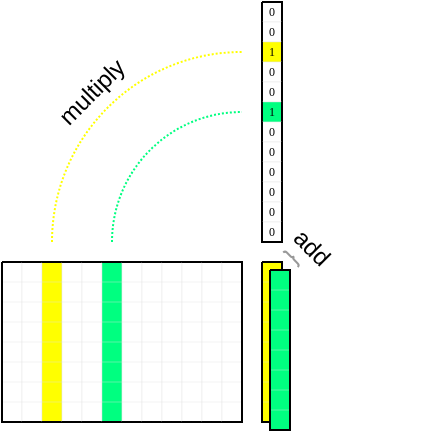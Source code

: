 <mxfile version="20.7.4" type="device"><diagram id="JBdeurrs44TD2HHQW_Eo" name="Page-1"><mxGraphModel dx="574" dy="288" grid="1" gridSize="10" guides="1" tooltips="1" connect="1" arrows="1" fold="1" page="1" pageScale="1" pageWidth="850" pageHeight="1100" math="0" shadow="0"><root><mxCell id="0"/><mxCell id="1" parent="0"/><mxCell id="ToS4yneWG1FBPRGioZGh-2" value="" style="verticalLabelPosition=bottom;verticalAlign=top;html=1;shape=mxgraph.basic.patternFillRect;fillStyle=grid;step=10;fillStrokeWidth=0.2;fillStrokeColor=#dddddd;top=1;bottom=0;fillColor=#FFFFFF;" parent="1" vertex="1"><mxGeometry x="380" y="200" width="10" height="10" as="geometry"/></mxCell><mxCell id="ToS4yneWG1FBPRGioZGh-3" value="" style="verticalLabelPosition=bottom;verticalAlign=top;html=1;shape=mxgraph.basic.patternFillRect;fillStyle=grid;step=10;fillStrokeWidth=0.2;fillStrokeColor=#dddddd;fillColor=#FFFFFF;top=1;right=0;left=1;bottom=1;" parent="1" vertex="1"><mxGeometry x="250" y="330" width="10" height="80" as="geometry"/></mxCell><mxCell id="ToS4yneWG1FBPRGioZGh-39" value="" style="verticalLabelPosition=bottom;verticalAlign=top;html=1;shape=mxgraph.basic.arc;startAngle=0.75;endAngle=0;fontSize=6;strokeColor=#FFFF00;fillColor=none;dashed=1;dashPattern=1 1;" parent="1" vertex="1"><mxGeometry x="275" y="225" width="190" height="190" as="geometry"/></mxCell><mxCell id="ToS4yneWG1FBPRGioZGh-42" value="" style="verticalLabelPosition=bottom;verticalAlign=top;html=1;shape=mxgraph.basic.arc;startAngle=0.75;endAngle=0;fontSize=6;strokeColor=#00FF80;fillColor=#00FF80;dashed=1;dashPattern=1 1;" parent="1" vertex="1"><mxGeometry x="305" y="255" width="130" height="130" as="geometry"/></mxCell><mxCell id="ToS4yneWG1FBPRGioZGh-50" value="" style="verticalLabelPosition=bottom;verticalAlign=top;html=1;shape=mxgraph.basic.patternFillRect;fillStyle=grid;step=10;fillStrokeWidth=0.2;fillStrokeColor=#dddddd;fillColor=#FFFF00;" parent="1" vertex="1"><mxGeometry x="380" y="330" width="10" height="80" as="geometry"/></mxCell><mxCell id="ToS4yneWG1FBPRGioZGh-53" value="" style="verticalLabelPosition=bottom;verticalAlign=top;html=1;shape=mxgraph.basic.patternFillRect;fillStyle=grid;step=10;fillStrokeWidth=0.2;fillStrokeColor=#dddddd;fillColor=#00FF80;" parent="1" vertex="1"><mxGeometry x="384" y="334" width="10" height="80" as="geometry"/></mxCell><mxCell id="ToS4yneWG1FBPRGioZGh-66" value="" style="verticalLabelPosition=bottom;verticalAlign=top;html=1;shape=mxgraph.basic.patternFillRect;fillStyle=grid;step=10;fillStrokeWidth=0.2;fillStrokeColor=#dddddd;fillColor=#FFFFFF;top=1;right=0;left=0;bottom=1;" parent="1" vertex="1"><mxGeometry x="260" y="330" width="10" height="80" as="geometry"/></mxCell><mxCell id="ToS4yneWG1FBPRGioZGh-67" value="" style="verticalLabelPosition=bottom;verticalAlign=top;html=1;shape=mxgraph.basic.patternFillRect;fillStyle=grid;step=10;fillStrokeWidth=0.2;fillStrokeColor=#dddddd;fillColor=#FFFF00;top=1;right=0;left=0;bottom=1;" parent="1" vertex="1"><mxGeometry x="270" y="330" width="10" height="80" as="geometry"/></mxCell><mxCell id="ToS4yneWG1FBPRGioZGh-68" value="" style="verticalLabelPosition=bottom;verticalAlign=top;html=1;shape=mxgraph.basic.patternFillRect;fillStyle=grid;step=10;fillStrokeWidth=0.2;fillStrokeColor=#dddddd;fillColor=#FFFFFF;top=1;right=0;left=0;bottom=1;" parent="1" vertex="1"><mxGeometry x="280" y="330" width="10" height="80" as="geometry"/></mxCell><mxCell id="ToS4yneWG1FBPRGioZGh-69" value="" style="verticalLabelPosition=bottom;verticalAlign=top;html=1;shape=mxgraph.basic.patternFillRect;fillStyle=grid;step=10;fillStrokeWidth=0.2;fillStrokeColor=#dddddd;fillColor=#FFFFFF;top=1;right=0;left=0;bottom=1;" parent="1" vertex="1"><mxGeometry x="290" y="330" width="10" height="80" as="geometry"/></mxCell><mxCell id="ToS4yneWG1FBPRGioZGh-70" value="" style="verticalLabelPosition=bottom;verticalAlign=top;html=1;shape=mxgraph.basic.patternFillRect;fillStyle=grid;step=10;fillStrokeWidth=0.2;fillStrokeColor=#dddddd;fillColor=#00FF80;top=1;right=0;left=0;bottom=1;" parent="1" vertex="1"><mxGeometry x="300" y="330" width="10" height="80" as="geometry"/></mxCell><mxCell id="ToS4yneWG1FBPRGioZGh-71" value="" style="verticalLabelPosition=bottom;verticalAlign=top;html=1;shape=mxgraph.basic.patternFillRect;fillStyle=grid;step=10;fillStrokeWidth=0.2;fillStrokeColor=#dddddd;fillColor=#FFFFFF;top=1;right=0;left=0;bottom=1;" parent="1" vertex="1"><mxGeometry x="310" y="330" width="10" height="80" as="geometry"/></mxCell><mxCell id="ToS4yneWG1FBPRGioZGh-72" value="" style="verticalLabelPosition=bottom;verticalAlign=top;html=1;shape=mxgraph.basic.patternFillRect;fillStyle=grid;step=10;fillStrokeWidth=0.2;fillStrokeColor=#dddddd;fillColor=#FFFFFF;top=1;right=0;left=0;bottom=1;" parent="1" vertex="1"><mxGeometry x="320" y="330" width="10" height="80" as="geometry"/></mxCell><mxCell id="ToS4yneWG1FBPRGioZGh-73" value="" style="verticalLabelPosition=bottom;verticalAlign=top;html=1;shape=mxgraph.basic.patternFillRect;fillStyle=grid;step=10;fillStrokeWidth=0.2;fillStrokeColor=#dddddd;fillColor=#FFFFFF;top=1;right=0;left=0;bottom=1;" parent="1" vertex="1"><mxGeometry x="330" y="330" width="10" height="80" as="geometry"/></mxCell><mxCell id="ToS4yneWG1FBPRGioZGh-74" value="" style="verticalLabelPosition=bottom;verticalAlign=top;html=1;shape=mxgraph.basic.patternFillRect;fillStyle=grid;step=10;fillStrokeWidth=0.2;fillStrokeColor=#dddddd;fillColor=#FFFFFF;top=1;right=0;left=0;bottom=1;" parent="1" vertex="1"><mxGeometry x="340" y="330" width="10" height="80" as="geometry"/></mxCell><mxCell id="ToS4yneWG1FBPRGioZGh-75" value="" style="verticalLabelPosition=bottom;verticalAlign=top;html=1;shape=mxgraph.basic.patternFillRect;fillStyle=grid;step=10;fillStrokeWidth=0.2;fillStrokeColor=#dddddd;fillColor=#FFFFFF;top=1;right=0;left=0;bottom=1;" parent="1" vertex="1"><mxGeometry x="350" y="330" width="10" height="80" as="geometry"/></mxCell><mxCell id="ToS4yneWG1FBPRGioZGh-76" value="" style="verticalLabelPosition=bottom;verticalAlign=top;html=1;shape=mxgraph.basic.patternFillRect;fillStyle=grid;step=10;fillStrokeWidth=0.2;fillStrokeColor=#dddddd;fillColor=#FFFFFF;top=1;right=1;left=0;bottom=1;" parent="1" vertex="1"><mxGeometry x="360" y="330" width="10" height="80" as="geometry"/></mxCell><mxCell id="ToS4yneWG1FBPRGioZGh-79" value="" style="verticalLabelPosition=bottom;verticalAlign=top;html=1;shape=mxgraph.basic.patternFillRect;fillStyle=grid;step=10;fillStrokeWidth=0.2;fillStrokeColor=#dddddd;top=0;bottom=0;fillColor=#FFFFFF;" parent="1" vertex="1"><mxGeometry x="380" y="210" width="10" height="10" as="geometry"/></mxCell><mxCell id="ToS4yneWG1FBPRGioZGh-80" value="" style="verticalLabelPosition=bottom;verticalAlign=top;html=1;shape=mxgraph.basic.patternFillRect;fillStyle=grid;step=10;fillStrokeWidth=0.2;fillStrokeColor=#dddddd;top=0;bottom=0;fillColor=#FFFF00;" parent="1" vertex="1"><mxGeometry x="380" y="220" width="10" height="10" as="geometry"/></mxCell><mxCell id="ToS4yneWG1FBPRGioZGh-81" value="" style="verticalLabelPosition=bottom;verticalAlign=top;html=1;shape=mxgraph.basic.patternFillRect;fillStyle=grid;step=10;fillStrokeWidth=0.2;fillStrokeColor=#dddddd;top=0;bottom=0;fillColor=#FFFFFF;" parent="1" vertex="1"><mxGeometry x="380" y="230" width="10" height="10" as="geometry"/></mxCell><mxCell id="ToS4yneWG1FBPRGioZGh-82" value="" style="verticalLabelPosition=bottom;verticalAlign=top;html=1;shape=mxgraph.basic.patternFillRect;fillStyle=grid;step=10;fillStrokeWidth=0.2;fillStrokeColor=#dddddd;top=0;bottom=0;fillColor=#FFFFFF;" parent="1" vertex="1"><mxGeometry x="380" y="240" width="10" height="10" as="geometry"/></mxCell><mxCell id="ToS4yneWG1FBPRGioZGh-83" value="" style="verticalLabelPosition=bottom;verticalAlign=top;html=1;shape=mxgraph.basic.patternFillRect;fillStyle=grid;step=10;fillStrokeWidth=0.2;fillStrokeColor=#dddddd;top=0;bottom=0;fillColor=#00FF80;" parent="1" vertex="1"><mxGeometry x="380" y="250" width="10" height="10" as="geometry"/></mxCell><mxCell id="ToS4yneWG1FBPRGioZGh-84" value="" style="verticalLabelPosition=bottom;verticalAlign=top;html=1;shape=mxgraph.basic.patternFillRect;fillStyle=grid;step=10;fillStrokeWidth=0.2;fillStrokeColor=#dddddd;top=0;bottom=0;fillColor=#FFFFFF;" parent="1" vertex="1"><mxGeometry x="380" y="260" width="10" height="10" as="geometry"/></mxCell><mxCell id="ToS4yneWG1FBPRGioZGh-85" value="" style="verticalLabelPosition=bottom;verticalAlign=top;html=1;shape=mxgraph.basic.patternFillRect;fillStyle=grid;step=10;fillStrokeWidth=0.2;fillStrokeColor=#dddddd;top=0;bottom=0;fillColor=#FFFFFF;" parent="1" vertex="1"><mxGeometry x="380" y="270" width="10" height="10" as="geometry"/></mxCell><mxCell id="ToS4yneWG1FBPRGioZGh-86" value="" style="verticalLabelPosition=bottom;verticalAlign=top;html=1;shape=mxgraph.basic.patternFillRect;fillStyle=grid;step=10;fillStrokeWidth=0.2;fillStrokeColor=#dddddd;top=0;bottom=0;fillColor=#FFFFFF;" parent="1" vertex="1"><mxGeometry x="380" y="280" width="10" height="10" as="geometry"/></mxCell><mxCell id="ToS4yneWG1FBPRGioZGh-87" value="" style="verticalLabelPosition=bottom;verticalAlign=top;html=1;shape=mxgraph.basic.patternFillRect;fillStyle=grid;step=10;fillStrokeWidth=0.2;fillStrokeColor=#dddddd;top=0;bottom=0;fillColor=#FFFFFF;" parent="1" vertex="1"><mxGeometry x="380" y="290" width="10" height="10" as="geometry"/></mxCell><mxCell id="ToS4yneWG1FBPRGioZGh-88" value="" style="verticalLabelPosition=bottom;verticalAlign=top;html=1;shape=mxgraph.basic.patternFillRect;fillStyle=grid;step=10;fillStrokeWidth=0.2;fillStrokeColor=#dddddd;top=0;bottom=0;fillColor=#FFFFFF;" parent="1" vertex="1"><mxGeometry x="380" y="300" width="10" height="10" as="geometry"/></mxCell><mxCell id="ToS4yneWG1FBPRGioZGh-89" value="" style="verticalLabelPosition=bottom;verticalAlign=top;html=1;shape=mxgraph.basic.patternFillRect;fillStyle=grid;step=10;fillStrokeWidth=0.2;fillStrokeColor=#dddddd;top=0;bottom=1;fillColor=#FFFFFF;" parent="1" vertex="1"><mxGeometry x="380" y="310" width="10" height="10" as="geometry"/></mxCell><mxCell id="ToS4yneWG1FBPRGioZGh-92" value="" style="verticalLabelPosition=bottom;shadow=0;dashed=0;align=center;html=1;verticalAlign=top;strokeWidth=1;shape=mxgraph.mockup.markup.curlyBrace;strokeColor=#999999;sketch=0;fontSize=6;fillColor=#FF0080;gradientColor=none;rotation=45;" parent="1" vertex="1"><mxGeometry x="390" y="318" width="10.29" height="20" as="geometry"/></mxCell><mxCell id="ToS4yneWG1FBPRGioZGh-94" value="0" style="text;align=center;verticalAlign=middle;resizable=0;points=[];autosize=1;strokeColor=none;fontSize=6;fontFamily=Verdana;" parent="1" vertex="1"><mxGeometry x="375" y="200" width="20" height="10" as="geometry"/></mxCell><mxCell id="ToS4yneWG1FBPRGioZGh-95" value="0" style="text;align=center;verticalAlign=middle;resizable=0;points=[];autosize=1;strokeColor=none;fontSize=6;fontFamily=Verdana;" parent="1" vertex="1"><mxGeometry x="375" y="210" width="20" height="10" as="geometry"/></mxCell><mxCell id="ToS4yneWG1FBPRGioZGh-96" value="0" style="text;align=center;verticalAlign=middle;resizable=0;points=[];autosize=1;strokeColor=none;fontSize=6;fontFamily=Verdana;" parent="1" vertex="1"><mxGeometry x="375" y="230" width="20" height="10" as="geometry"/></mxCell><mxCell id="ToS4yneWG1FBPRGioZGh-97" value="0" style="text;align=center;verticalAlign=middle;resizable=0;points=[];autosize=1;strokeColor=none;fontSize=6;fontFamily=Verdana;" parent="1" vertex="1"><mxGeometry x="375" y="240" width="20" height="10" as="geometry"/></mxCell><mxCell id="ToS4yneWG1FBPRGioZGh-98" value="0" style="text;align=center;verticalAlign=middle;resizable=0;points=[];autosize=1;strokeColor=none;fontSize=6;fontFamily=Verdana;" parent="1" vertex="1"><mxGeometry x="375" y="260" width="20" height="10" as="geometry"/></mxCell><mxCell id="ToS4yneWG1FBPRGioZGh-99" value="0" style="text;align=center;verticalAlign=middle;resizable=0;points=[];autosize=1;strokeColor=none;fontSize=6;fontFamily=Verdana;" parent="1" vertex="1"><mxGeometry x="375" y="270" width="20" height="10" as="geometry"/></mxCell><mxCell id="ToS4yneWG1FBPRGioZGh-100" value="0" style="text;align=center;verticalAlign=middle;resizable=0;points=[];autosize=1;strokeColor=none;fontSize=6;fontFamily=Verdana;" parent="1" vertex="1"><mxGeometry x="375" y="280" width="20" height="10" as="geometry"/></mxCell><mxCell id="ToS4yneWG1FBPRGioZGh-101" value="0" style="text;align=center;verticalAlign=middle;resizable=0;points=[];autosize=1;strokeColor=none;fontSize=6;fontFamily=Verdana;" parent="1" vertex="1"><mxGeometry x="375" y="290" width="20" height="10" as="geometry"/></mxCell><mxCell id="ToS4yneWG1FBPRGioZGh-102" value="0" style="text;align=center;verticalAlign=middle;resizable=0;points=[];autosize=1;strokeColor=none;fontSize=6;fontFamily=Verdana;" parent="1" vertex="1"><mxGeometry x="375" y="300" width="20" height="10" as="geometry"/></mxCell><mxCell id="ToS4yneWG1FBPRGioZGh-103" value="0" style="text;align=center;verticalAlign=middle;resizable=0;points=[];autosize=1;strokeColor=none;fontSize=6;fontFamily=Verdana;" parent="1" vertex="1"><mxGeometry x="375" y="310" width="20" height="10" as="geometry"/></mxCell><mxCell id="ToS4yneWG1FBPRGioZGh-104" value="1" style="text;align=center;verticalAlign=middle;resizable=0;points=[];autosize=1;strokeColor=none;fontSize=6;fontFamily=Verdana;" parent="1" vertex="1"><mxGeometry x="375" y="220" width="20" height="10" as="geometry"/></mxCell><mxCell id="ToS4yneWG1FBPRGioZGh-106" value="1" style="text;align=center;verticalAlign=middle;resizable=0;points=[];autosize=1;strokeColor=none;fontSize=6;fontFamily=Verdana;" parent="1" vertex="1"><mxGeometry x="375" y="250" width="20" height="10" as="geometry"/></mxCell><mxCell id="jmGVuZ-q29vq6VcW9Bnc-1" value="add" style="text;html=1;strokeColor=none;fillColor=none;align=center;verticalAlign=middle;whiteSpace=wrap;rounded=0;rotation=45;" vertex="1" parent="1"><mxGeometry x="375" y="308" width="60" height="30" as="geometry"/></mxCell><mxCell id="jmGVuZ-q29vq6VcW9Bnc-2" value="multiply" style="text;html=1;strokeColor=none;fillColor=none;align=center;verticalAlign=middle;whiteSpace=wrap;rounded=0;rotation=-45;" vertex="1" parent="1"><mxGeometry x="265" y="230" width="60" height="30" as="geometry"/></mxCell></root></mxGraphModel></diagram></mxfile>